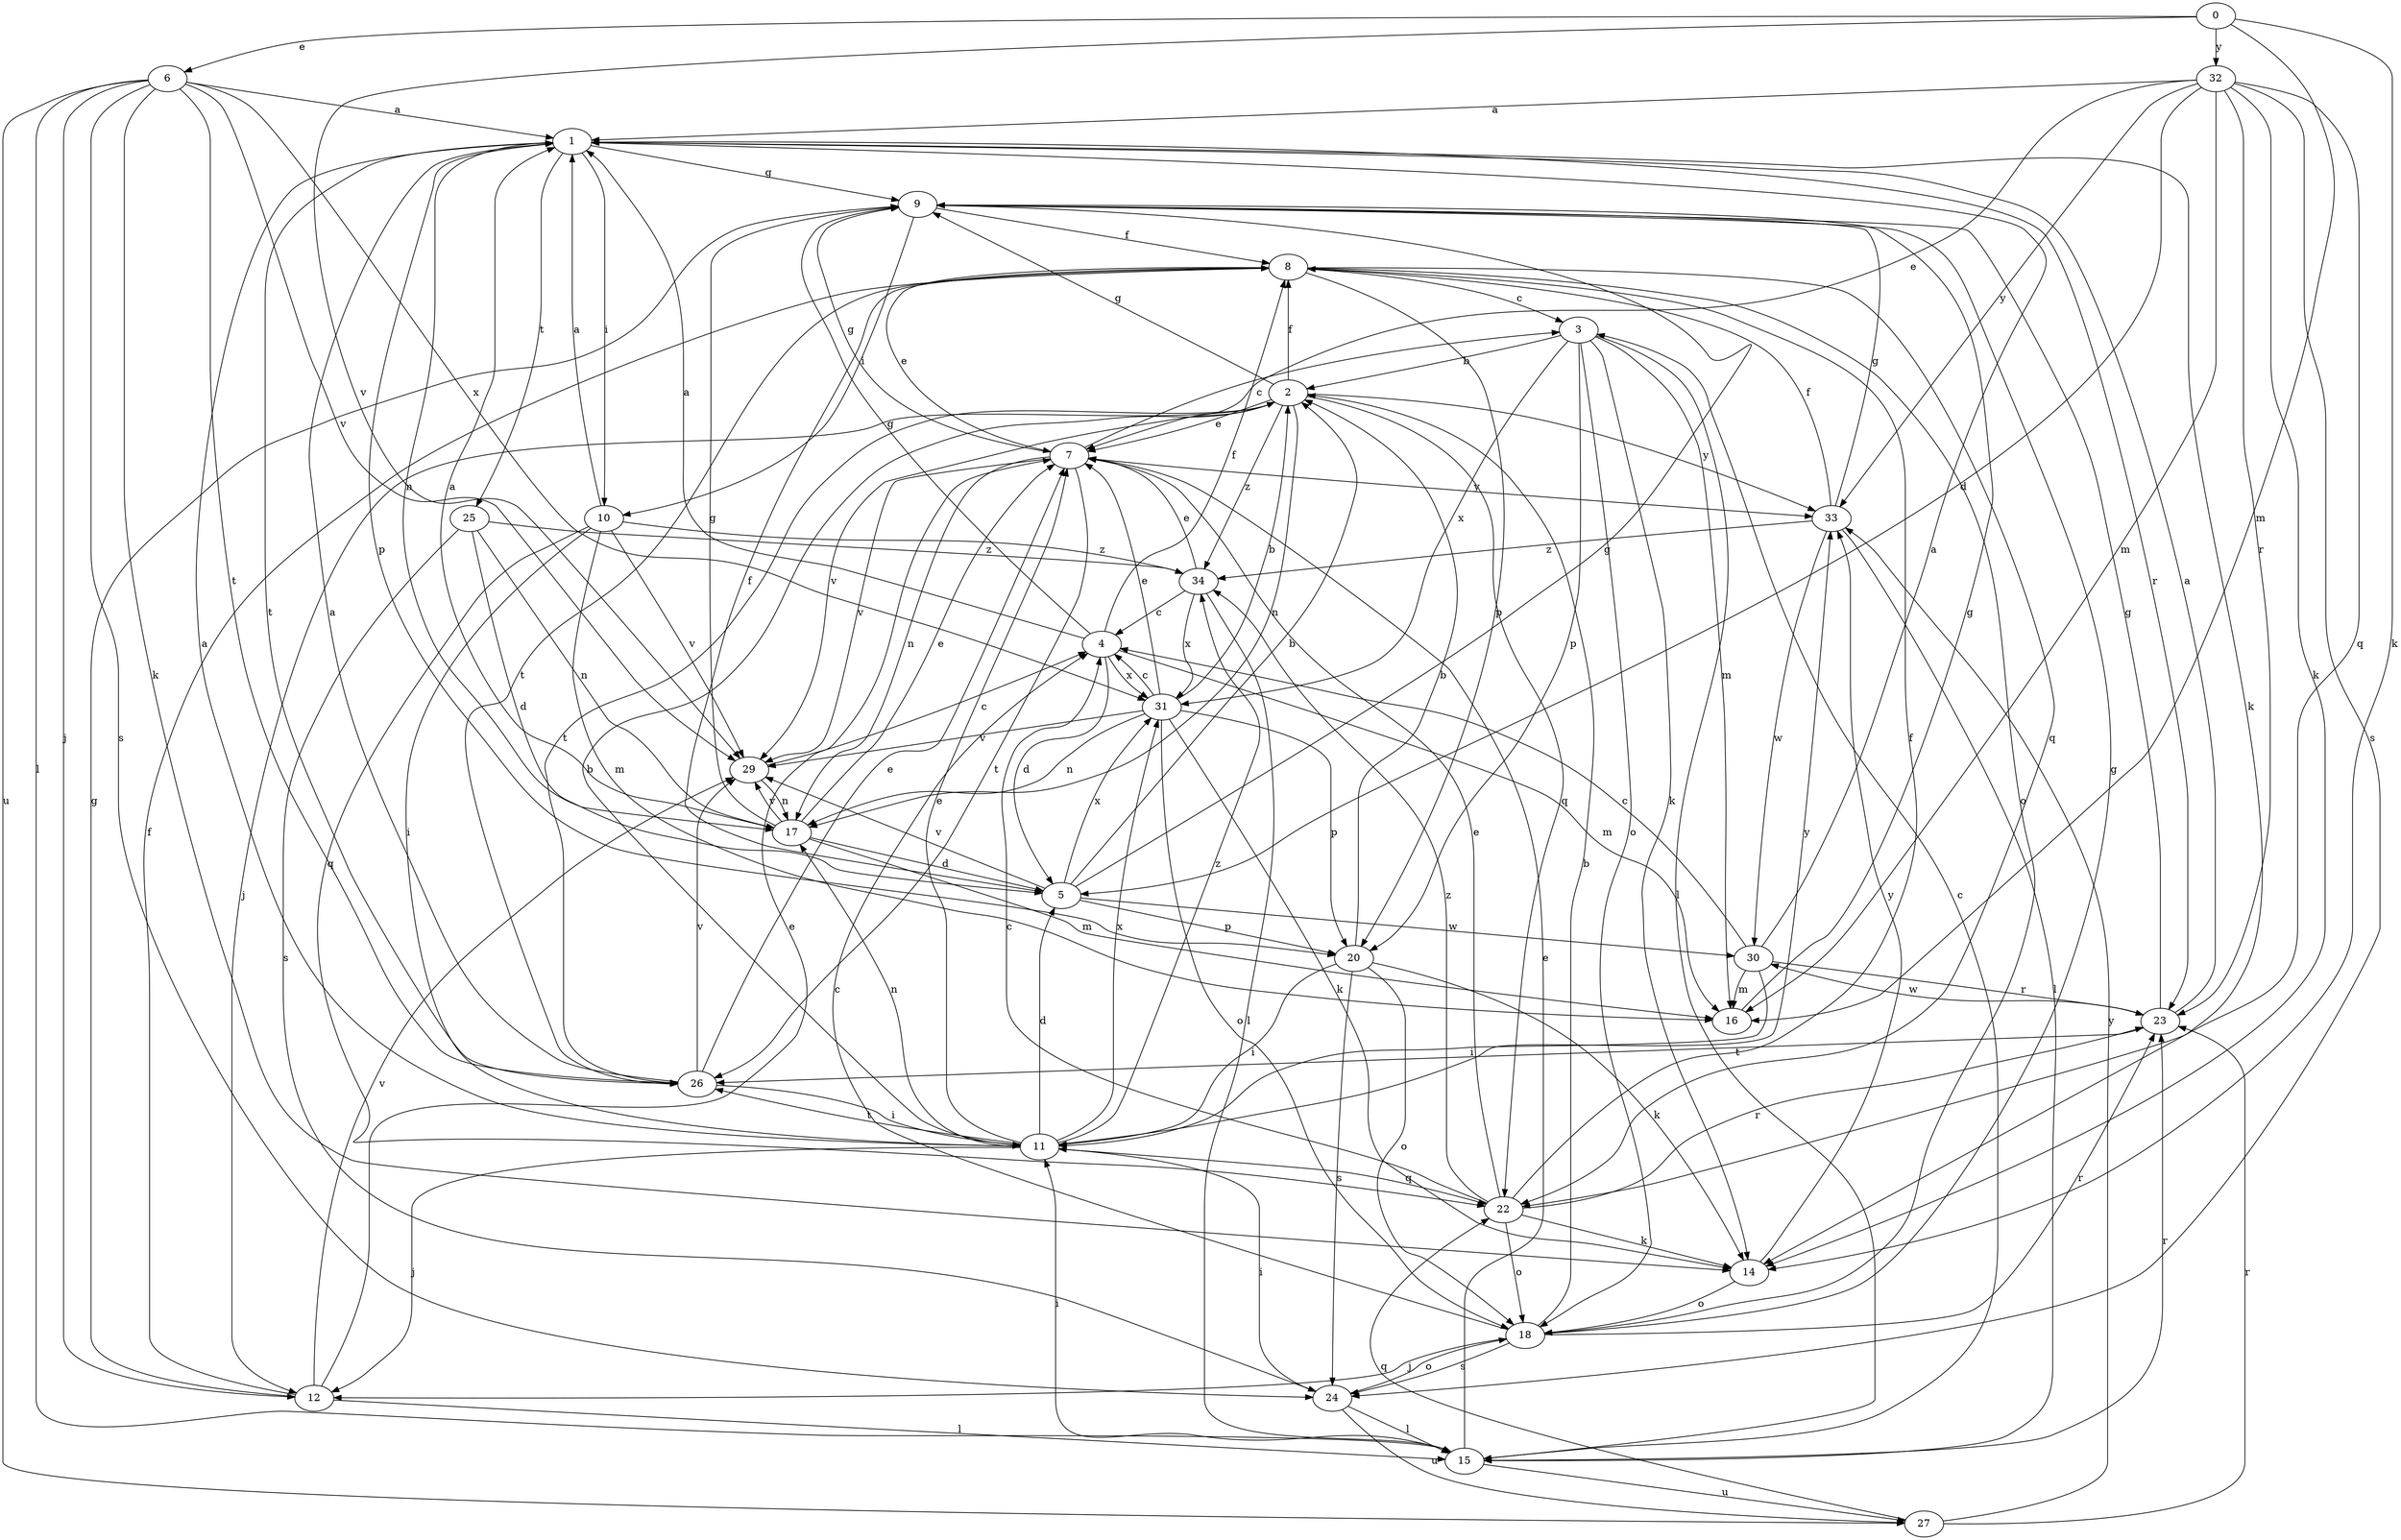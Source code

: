 strict digraph  {
0;
1;
2;
3;
4;
5;
6;
7;
8;
9;
10;
11;
12;
14;
15;
16;
17;
18;
20;
22;
23;
24;
25;
26;
27;
29;
30;
31;
32;
33;
34;
0 -> 6  [label=e];
0 -> 14  [label=k];
0 -> 16  [label=m];
0 -> 29  [label=v];
0 -> 32  [label=y];
1 -> 9  [label=g];
1 -> 10  [label=i];
1 -> 14  [label=k];
1 -> 17  [label=n];
1 -> 20  [label=p];
1 -> 23  [label=r];
1 -> 25  [label=t];
1 -> 26  [label=t];
2 -> 7  [label=e];
2 -> 8  [label=f];
2 -> 9  [label=g];
2 -> 12  [label=j];
2 -> 17  [label=n];
2 -> 22  [label=q];
2 -> 26  [label=t];
2 -> 29  [label=v];
2 -> 33  [label=y];
2 -> 34  [label=z];
3 -> 2  [label=b];
3 -> 14  [label=k];
3 -> 15  [label=l];
3 -> 16  [label=m];
3 -> 18  [label=o];
3 -> 20  [label=p];
3 -> 31  [label=x];
4 -> 1  [label=a];
4 -> 5  [label=d];
4 -> 8  [label=f];
4 -> 9  [label=g];
4 -> 16  [label=m];
4 -> 31  [label=x];
5 -> 2  [label=b];
5 -> 8  [label=f];
5 -> 9  [label=g];
5 -> 20  [label=p];
5 -> 29  [label=v];
5 -> 30  [label=w];
5 -> 31  [label=x];
6 -> 1  [label=a];
6 -> 12  [label=j];
6 -> 14  [label=k];
6 -> 15  [label=l];
6 -> 24  [label=s];
6 -> 26  [label=t];
6 -> 27  [label=u];
6 -> 29  [label=v];
6 -> 31  [label=x];
7 -> 3  [label=c];
7 -> 9  [label=g];
7 -> 17  [label=n];
7 -> 26  [label=t];
7 -> 29  [label=v];
7 -> 33  [label=y];
8 -> 3  [label=c];
8 -> 7  [label=e];
8 -> 18  [label=o];
8 -> 20  [label=p];
8 -> 22  [label=q];
8 -> 26  [label=t];
9 -> 8  [label=f];
9 -> 10  [label=i];
10 -> 1  [label=a];
10 -> 11  [label=i];
10 -> 16  [label=m];
10 -> 22  [label=q];
10 -> 29  [label=v];
10 -> 34  [label=z];
11 -> 1  [label=a];
11 -> 2  [label=b];
11 -> 5  [label=d];
11 -> 7  [label=e];
11 -> 12  [label=j];
11 -> 17  [label=n];
11 -> 22  [label=q];
11 -> 26  [label=t];
11 -> 31  [label=x];
11 -> 33  [label=y];
11 -> 34  [label=z];
12 -> 7  [label=e];
12 -> 8  [label=f];
12 -> 9  [label=g];
12 -> 15  [label=l];
12 -> 29  [label=v];
14 -> 18  [label=o];
14 -> 33  [label=y];
15 -> 3  [label=c];
15 -> 7  [label=e];
15 -> 11  [label=i];
15 -> 23  [label=r];
15 -> 27  [label=u];
16 -> 9  [label=g];
17 -> 1  [label=a];
17 -> 5  [label=d];
17 -> 7  [label=e];
17 -> 9  [label=g];
17 -> 16  [label=m];
17 -> 29  [label=v];
18 -> 2  [label=b];
18 -> 4  [label=c];
18 -> 9  [label=g];
18 -> 12  [label=j];
18 -> 23  [label=r];
18 -> 24  [label=s];
20 -> 2  [label=b];
20 -> 11  [label=i];
20 -> 14  [label=k];
20 -> 18  [label=o];
20 -> 24  [label=s];
22 -> 4  [label=c];
22 -> 7  [label=e];
22 -> 8  [label=f];
22 -> 14  [label=k];
22 -> 18  [label=o];
22 -> 23  [label=r];
22 -> 34  [label=z];
23 -> 1  [label=a];
23 -> 9  [label=g];
23 -> 26  [label=t];
23 -> 30  [label=w];
24 -> 11  [label=i];
24 -> 15  [label=l];
24 -> 18  [label=o];
24 -> 27  [label=u];
25 -> 5  [label=d];
25 -> 17  [label=n];
25 -> 24  [label=s];
25 -> 34  [label=z];
26 -> 1  [label=a];
26 -> 7  [label=e];
26 -> 11  [label=i];
26 -> 29  [label=v];
27 -> 22  [label=q];
27 -> 23  [label=r];
27 -> 33  [label=y];
29 -> 4  [label=c];
29 -> 17  [label=n];
30 -> 1  [label=a];
30 -> 4  [label=c];
30 -> 11  [label=i];
30 -> 16  [label=m];
30 -> 23  [label=r];
31 -> 2  [label=b];
31 -> 4  [label=c];
31 -> 7  [label=e];
31 -> 14  [label=k];
31 -> 17  [label=n];
31 -> 18  [label=o];
31 -> 20  [label=p];
31 -> 29  [label=v];
32 -> 1  [label=a];
32 -> 5  [label=d];
32 -> 7  [label=e];
32 -> 14  [label=k];
32 -> 16  [label=m];
32 -> 22  [label=q];
32 -> 23  [label=r];
32 -> 24  [label=s];
32 -> 33  [label=y];
33 -> 8  [label=f];
33 -> 9  [label=g];
33 -> 15  [label=l];
33 -> 30  [label=w];
33 -> 34  [label=z];
34 -> 4  [label=c];
34 -> 7  [label=e];
34 -> 15  [label=l];
34 -> 31  [label=x];
}
